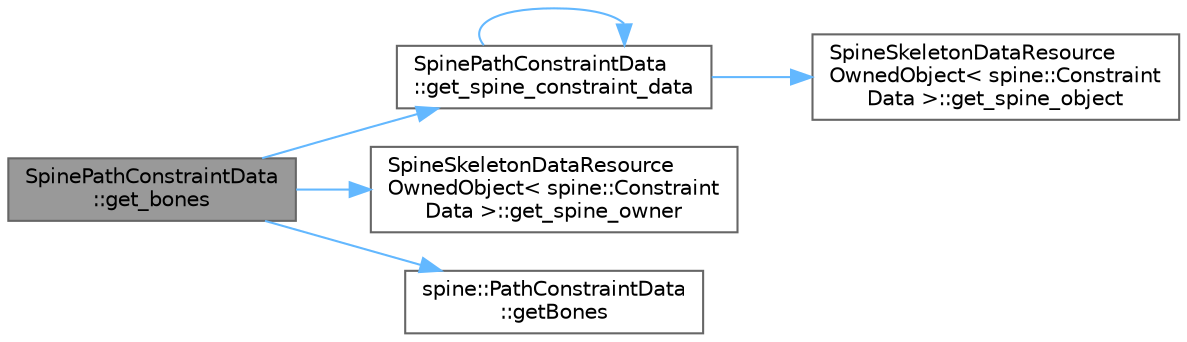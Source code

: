 digraph "SpinePathConstraintData::get_bones"
{
 // LATEX_PDF_SIZE
  bgcolor="transparent";
  edge [fontname=Helvetica,fontsize=10,labelfontname=Helvetica,labelfontsize=10];
  node [fontname=Helvetica,fontsize=10,shape=box,height=0.2,width=0.4];
  rankdir="LR";
  Node1 [id="Node000001",label="SpinePathConstraintData\l::get_bones",height=0.2,width=0.4,color="gray40", fillcolor="grey60", style="filled", fontcolor="black",tooltip=" "];
  Node1 -> Node2 [id="edge6_Node000001_Node000002",color="steelblue1",style="solid",tooltip=" "];
  Node2 [id="Node000002",label="SpinePathConstraintData\l::get_spine_constraint_data",height=0.2,width=0.4,color="grey40", fillcolor="white", style="filled",URL="$class_spine_path_constraint_data.html#a6fd25f0b0ef75f4baa9479d553cdbebf",tooltip=" "];
  Node2 -> Node2 [id="edge7_Node000002_Node000002",color="steelblue1",style="solid",tooltip=" "];
  Node2 -> Node3 [id="edge8_Node000002_Node000003",color="steelblue1",style="solid",tooltip=" "];
  Node3 [id="Node000003",label="SpineSkeletonDataResource\lOwnedObject\< spine::Constraint\lData \>::get_spine_object",height=0.2,width=0.4,color="grey40", fillcolor="white", style="filled",URL="$class_spine_skeleton_data_resource_owned_object.html#a17a452fe3be51c5dfec16fddf002d318",tooltip=" "];
  Node1 -> Node4 [id="edge9_Node000001_Node000004",color="steelblue1",style="solid",tooltip=" "];
  Node4 [id="Node000004",label="SpineSkeletonDataResource\lOwnedObject\< spine::Constraint\lData \>::get_spine_owner",height=0.2,width=0.4,color="grey40", fillcolor="white", style="filled",URL="$class_spine_skeleton_data_resource_owned_object.html#a8fb9e97d2c2f85dc522e85b9c9cbd112",tooltip=" "];
  Node1 -> Node5 [id="edge10_Node000001_Node000005",color="steelblue1",style="solid",tooltip=" "];
  Node5 [id="Node000005",label="spine::PathConstraintData\l::getBones",height=0.2,width=0.4,color="grey40", fillcolor="white", style="filled",URL="$classspine_1_1_path_constraint_data.html#a5504fc0634f2560515ae23a2f80bf25c",tooltip=" "];
}
